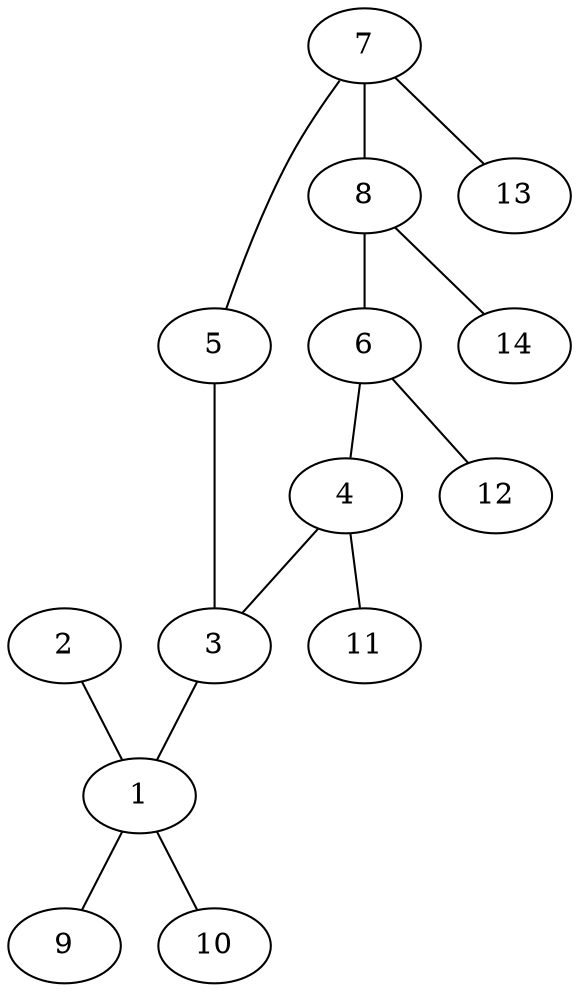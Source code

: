 graph molecule_4030 {
	1	 [chem=C];
	9	 [chem=H];
	1 -- 9	 [valence=1];
	10	 [chem=H];
	1 -- 10	 [valence=1];
	2	 [chem=Cl];
	2 -- 1	 [valence=1];
	3	 [chem=C];
	3 -- 1	 [valence=1];
	4	 [chem=C];
	4 -- 3	 [valence=2];
	11	 [chem=H];
	4 -- 11	 [valence=1];
	5	 [chem=N];
	5 -- 3	 [valence=1];
	6	 [chem=C];
	6 -- 4	 [valence=1];
	12	 [chem=H];
	6 -- 12	 [valence=1];
	7	 [chem=C];
	7 -- 5	 [valence=2];
	8	 [chem=C];
	7 -- 8	 [valence=1];
	13	 [chem=H];
	7 -- 13	 [valence=1];
	8 -- 6	 [valence=2];
	14	 [chem=H];
	8 -- 14	 [valence=1];
}
